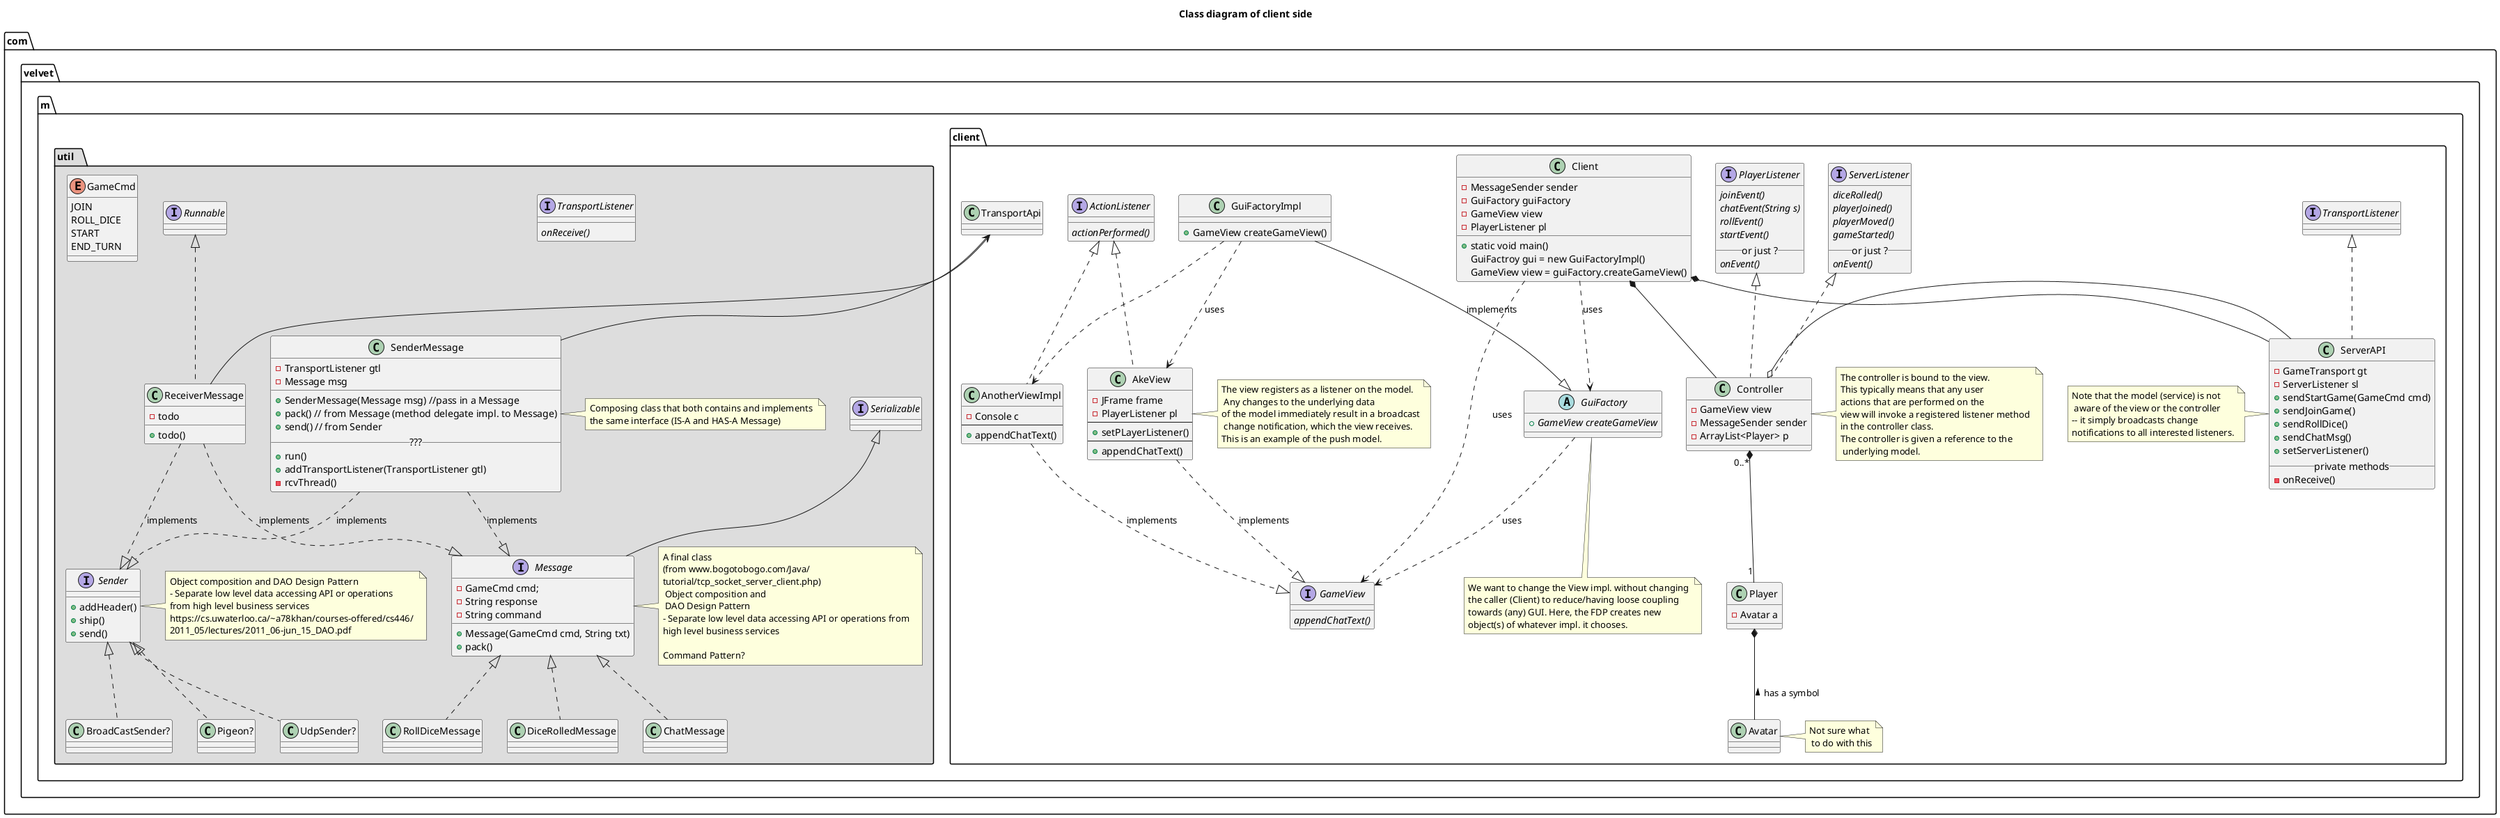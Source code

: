 @startuml

title Class diagram of client side

package com.velvet.m.client {

interface ServerListener{
{abstract} diceRolled()
{abstract} playerJoined()
{abstract} playerMoved()
{abstract} gameStarted()
__ or just ? __
{abstract} onEvent()
}

interface ActionListener {
{abstract} actionPerformed()
}

interface PlayerListener {
{abstract} joinEvent()
{abstract} chatEvent(String s)
{abstract} rollEvent()
{abstract} startEvent()
__ or just ? __
{abstract} onEvent()
}

interface GameView {
{abstract} appendChatText()
}

class Client {
- MessageSender sender
- GuiFactory guiFactory
- GameView view
- PlayerListener pl
+ static void main()
GuiFactroy gui = new GuiFactoryImpl()
GameView view = guiFactory.createGameView()
}

class Controller implements PlayerListener, ServerListener {
- GameView view
- MessageSender sender
- ArrayList<Player> p
}
note right of Controller: The controller is bound to the view. \nThis typically means that any user \nactions that are performed on the \nview will invoke a registered listener method \nin the controller class. \nThe controller is given a reference to the\n underlying model.

abstract class GuiFactory {
 + {abstract} GameView createGameView
 }
 Note bottom of GuiFactory: We want to change the View impl. without changing \nthe caller (Client) to reduce/having loose coupling \ntowards (any) GUI. Here, the FDP creates new \nobject(s) of whatever impl. it chooses.

 class GuiFactoryImpl {
 + GameView createGameView()
 }

class AkeView implements ActionListener {
- JFrame frame
- PlayerListener pl
--
+ setPLayerListener()
--
+ appendChatText()
}
note right of (AkeView): The view registers as a listener on the model.\n Any changes to the underlying data \nof the model immediately result in a broadcast\n change notification, which the view receives. \nThis is an example of the push model.

class AnotherViewImpl implements ActionListener {
- Console c
--
+ appendChatText()
}
class Player {
- Avatar a
}

class Avatar
note right: Not sure what\n to do with this

class ServerAPI implements TransportListener {
- GameTransport gt
- ServerListener sl
+ sendStartGame(GameCmd cmd)
+ sendJoinGame()
+ sendRollDice()
+ sendChatMsg()
+ setServerListener()
__  private methods  __
- onReceive()
}
note left of ServerAPI: Note that the model (service) is not\n aware of the view or the controller \n-- it simply broadcasts change \nnotifications to all interested listeners.

package "com.velvet.m.util   " #DDDDDD {
interface TransportListener {
  {abstract} onReceive()
 }

interface Sender {
 + addHeader()
 + ship()
 + send()
}

note right of Sender: Object composition and DAO Design Pattern\n- Separate low level data accessing API or operations \nfrom high level business services\nhttps://cs.uwaterloo.ca/~a78khan/courses-offered/cs446/ \n2011_05/lectures/2011_06-jun_15_DAO.pdf

class ReceiverMessage implements Runnable {
- todo
+ todo()
}

class SenderMessage {
  - TransportListener gtl
  - Message msg
  ____
  + SenderMessage(Message msg) //pass in a Message
  + pack() // from Message (method delegate impl. to Message)
  + send() // from Sender
  __  ???  __
  + run()
  + addTransportListener(TransportListener gtl)
  - rcvThread()
 }
note right of SenderMessage: Composing class that both contains and implements \nthe same interface (IS-A and HAS-A Message)

 interface Message extends Serializable {
  - GameCmd cmd;
  - String response
  - String command
  + Message(GameCmd cmd, String txt)
  + pack()
 }
 note right of Message: A final class \n(from www.bogotobogo.com/Java/ \ntutorial/tcp_socket_server_client.php)\n Object composition and\n DAO Design Pattern\n- Separate low level data accessing API or operations from \nhigh level business services\n\nCommand Pattern?

class ChatMessage implements Message
class RollDiceMessage implements Message
class DiceRolledMessage implements Message
class UdpSender? implements Sender
class BroadCastSender? implements Sender
class Pigeon? implements Sender

 enum GameCmd {
  JOIN
  ROLL_DICE
  START
  END_TURN
 }
}

Client *-- Controller
Client ..> GameView : uses
Client *-- ServerAPI
Client ..> GuiFactory : uses
Controller "0..*" *-- "1" Player
Player *-- Avatar : has a symbol <
Controller o- ServerAPI
'ServerAPI o--- Transport
'Controller o- AkeView
SenderMessage ..|> Sender : implements
SenderMessage ..|> Message : implements
AkeView ..|> GameView : implements
GuiFactory ..> GameView : uses
GuiFactoryImpl --|> GuiFactory : implements
GuiFactoryImpl ..> AkeView : uses
GuiFactoryImpl ..> AnotherViewImpl
AnotherViewImpl ..|> GameView : implements

ReceiverMessage ..|> Sender : implements
ReceiverMessage ..|> Message : implements
TransportApi <-- SenderMessage
TransportApi <-- ReceiverMessage

@enduml
